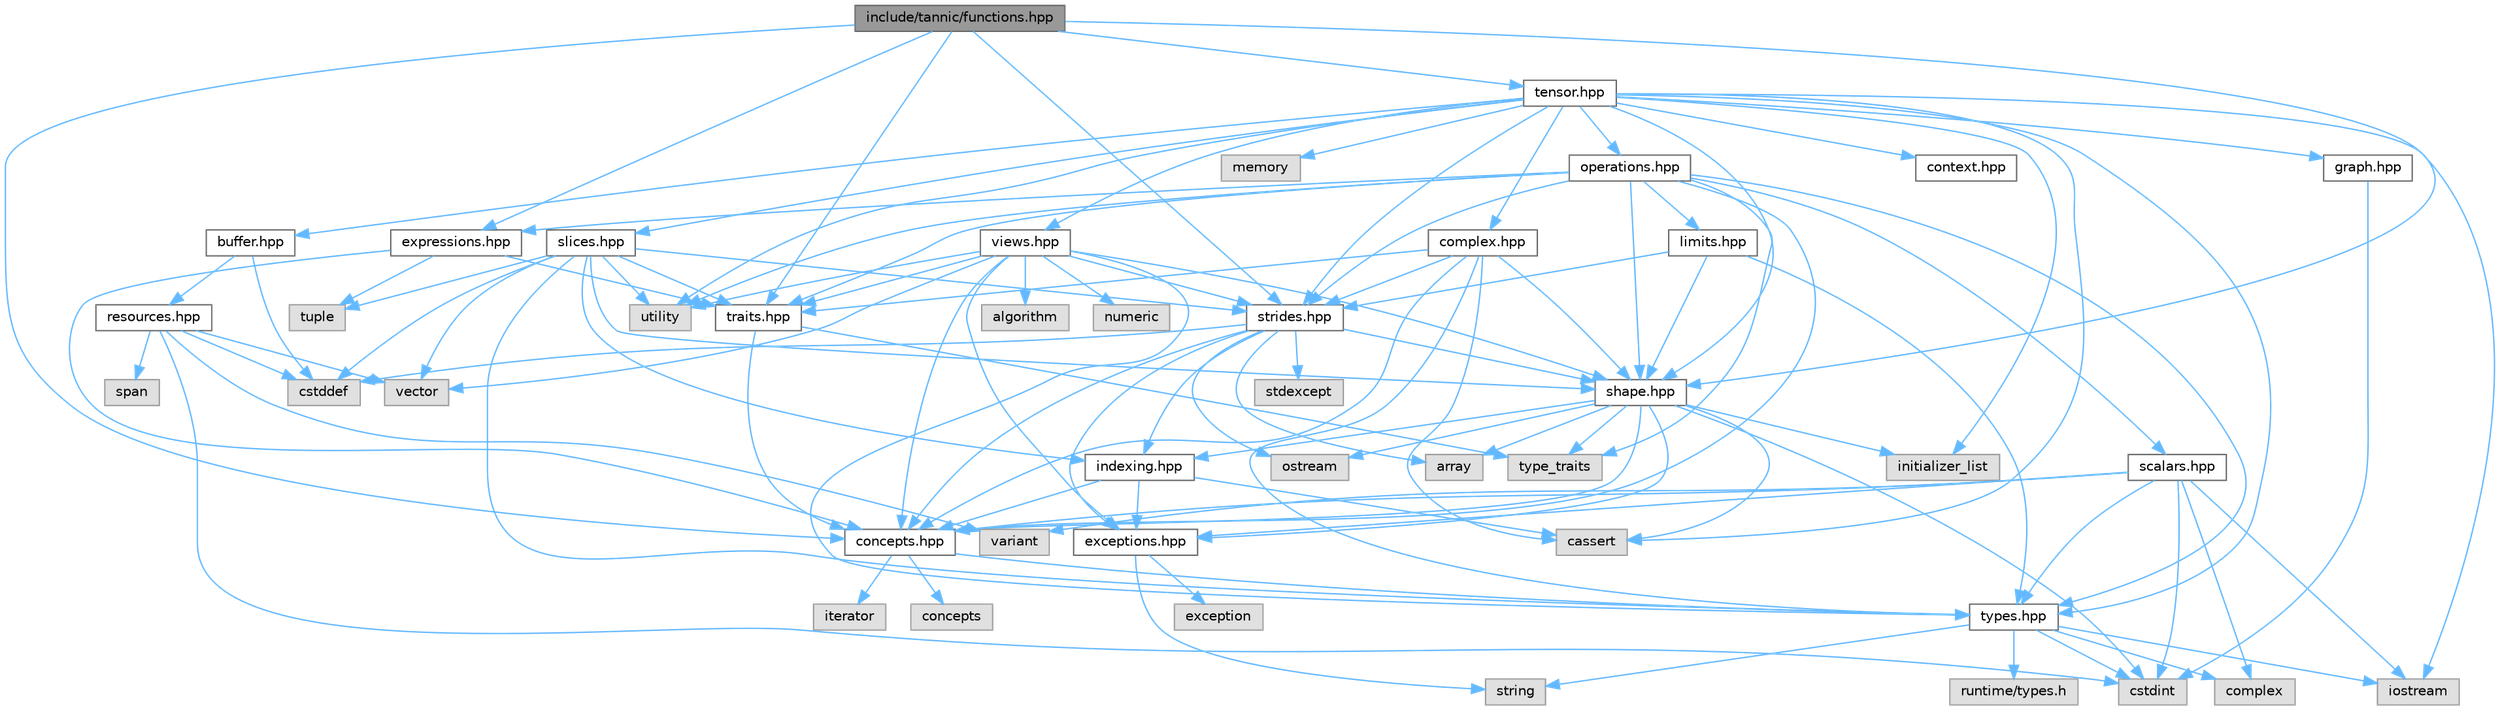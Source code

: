 digraph "include/tannic/functions.hpp"
{
 // LATEX_PDF_SIZE
  bgcolor="transparent";
  edge [fontname=Helvetica,fontsize=10,labelfontname=Helvetica,labelfontsize=10];
  node [fontname=Helvetica,fontsize=10,shape=box,height=0.2,width=0.4];
  Node1 [id="Node000001",label="include/tannic/functions.hpp",height=0.2,width=0.4,color="gray40", fillcolor="grey60", style="filled", fontcolor="black",tooltip=" "];
  Node1 -> Node2 [id="edge110_Node000001_Node000002",color="steelblue1",style="solid",tooltip=" "];
  Node2 [id="Node000002",label="concepts.hpp",height=0.2,width=0.4,color="grey40", fillcolor="white", style="filled",URL="$d7/dd8/concepts_8hpp.html",tooltip="Defines core C++20 concepts used throughout the Tannic Tensor Library."];
  Node2 -> Node3 [id="edge111_Node000002_Node000003",color="steelblue1",style="solid",tooltip=" "];
  Node3 [id="Node000003",label="concepts",height=0.2,width=0.4,color="grey60", fillcolor="#E0E0E0", style="filled",tooltip=" "];
  Node2 -> Node4 [id="edge112_Node000002_Node000004",color="steelblue1",style="solid",tooltip=" "];
  Node4 [id="Node000004",label="iterator",height=0.2,width=0.4,color="grey60", fillcolor="#E0E0E0", style="filled",tooltip=" "];
  Node2 -> Node5 [id="edge113_Node000002_Node000005",color="steelblue1",style="solid",tooltip=" "];
  Node5 [id="Node000005",label="types.hpp",height=0.2,width=0.4,color="grey40", fillcolor="white", style="filled",URL="$dd/de3/types_8hpp.html",tooltip="Core type system for the Tannic Tensor Library."];
  Node5 -> Node6 [id="edge114_Node000005_Node000006",color="steelblue1",style="solid",tooltip=" "];
  Node6 [id="Node000006",label="iostream",height=0.2,width=0.4,color="grey60", fillcolor="#E0E0E0", style="filled",tooltip=" "];
  Node5 -> Node7 [id="edge115_Node000005_Node000007",color="steelblue1",style="solid",tooltip=" "];
  Node7 [id="Node000007",label="cstdint",height=0.2,width=0.4,color="grey60", fillcolor="#E0E0E0", style="filled",tooltip=" "];
  Node5 -> Node8 [id="edge116_Node000005_Node000008",color="steelblue1",style="solid",tooltip=" "];
  Node8 [id="Node000008",label="string",height=0.2,width=0.4,color="grey60", fillcolor="#E0E0E0", style="filled",tooltip=" "];
  Node5 -> Node9 [id="edge117_Node000005_Node000009",color="steelblue1",style="solid",tooltip=" "];
  Node9 [id="Node000009",label="complex",height=0.2,width=0.4,color="grey60", fillcolor="#E0E0E0", style="filled",tooltip=" "];
  Node5 -> Node10 [id="edge118_Node000005_Node000010",color="steelblue1",style="solid",tooltip=" "];
  Node10 [id="Node000010",label="runtime/types.h",height=0.2,width=0.4,color="grey60", fillcolor="#E0E0E0", style="filled",tooltip=" "];
  Node1 -> Node11 [id="edge119_Node000001_Node000011",color="steelblue1",style="solid",tooltip=" "];
  Node11 [id="Node000011",label="expressions.hpp",height=0.2,width=0.4,color="grey40", fillcolor="white", style="filled",URL="$d5/d8b/expressions_8hpp.html",tooltip=" "];
  Node11 -> Node12 [id="edge120_Node000011_Node000012",color="steelblue1",style="solid",tooltip=" "];
  Node12 [id="Node000012",label="tuple",height=0.2,width=0.4,color="grey60", fillcolor="#E0E0E0", style="filled",tooltip=" "];
  Node11 -> Node13 [id="edge121_Node000011_Node000013",color="steelblue1",style="solid",tooltip=" "];
  Node13 [id="Node000013",label="traits.hpp",height=0.2,width=0.4,color="grey40", fillcolor="white", style="filled",URL="$df/d73/traits_8hpp.html",tooltip=" "];
  Node13 -> Node14 [id="edge122_Node000013_Node000014",color="steelblue1",style="solid",tooltip=" "];
  Node14 [id="Node000014",label="type_traits",height=0.2,width=0.4,color="grey60", fillcolor="#E0E0E0", style="filled",tooltip=" "];
  Node13 -> Node2 [id="edge123_Node000013_Node000002",color="steelblue1",style="solid",tooltip=" "];
  Node11 -> Node2 [id="edge124_Node000011_Node000002",color="steelblue1",style="solid",tooltip=" "];
  Node1 -> Node13 [id="edge125_Node000001_Node000013",color="steelblue1",style="solid",tooltip=" "];
  Node1 -> Node15 [id="edge126_Node000001_Node000015",color="steelblue1",style="solid",tooltip=" "];
  Node15 [id="Node000015",label="shape.hpp",height=0.2,width=0.4,color="grey40", fillcolor="white", style="filled",URL="$d3/d30/shape_8hpp.html",tooltip="Defines the Shape class for representing tensor dimensions."];
  Node15 -> Node14 [id="edge127_Node000015_Node000014",color="steelblue1",style="solid",tooltip=" "];
  Node15 -> Node16 [id="edge128_Node000015_Node000016",color="steelblue1",style="solid",tooltip=" "];
  Node16 [id="Node000016",label="array",height=0.2,width=0.4,color="grey60", fillcolor="#E0E0E0", style="filled",tooltip=" "];
  Node15 -> Node7 [id="edge129_Node000015_Node000007",color="steelblue1",style="solid",tooltip=" "];
  Node15 -> Node17 [id="edge130_Node000015_Node000017",color="steelblue1",style="solid",tooltip=" "];
  Node17 [id="Node000017",label="cassert",height=0.2,width=0.4,color="grey60", fillcolor="#E0E0E0", style="filled",tooltip=" "];
  Node15 -> Node18 [id="edge131_Node000015_Node000018",color="steelblue1",style="solid",tooltip=" "];
  Node18 [id="Node000018",label="initializer_list",height=0.2,width=0.4,color="grey60", fillcolor="#E0E0E0", style="filled",tooltip=" "];
  Node15 -> Node19 [id="edge132_Node000015_Node000019",color="steelblue1",style="solid",tooltip=" "];
  Node19 [id="Node000019",label="ostream",height=0.2,width=0.4,color="grey60", fillcolor="#E0E0E0", style="filled",tooltip=" "];
  Node15 -> Node2 [id="edge133_Node000015_Node000002",color="steelblue1",style="solid",tooltip=" "];
  Node15 -> Node20 [id="edge134_Node000015_Node000020",color="steelblue1",style="solid",tooltip=" "];
  Node20 [id="Node000020",label="indexing.hpp",height=0.2,width=0.4,color="grey40", fillcolor="white", style="filled",URL="$d7/d1d/indexing_8hpp.html",tooltip=" "];
  Node20 -> Node17 [id="edge135_Node000020_Node000017",color="steelblue1",style="solid",tooltip=" "];
  Node20 -> Node2 [id="edge136_Node000020_Node000002",color="steelblue1",style="solid",tooltip=" "];
  Node20 -> Node21 [id="edge137_Node000020_Node000021",color="steelblue1",style="solid",tooltip=" "];
  Node21 [id="Node000021",label="exceptions.hpp",height=0.2,width=0.4,color="grey40", fillcolor="white", style="filled",URL="$da/d49/exceptions_8hpp.html",tooltip="Defines the exceptions used in the library."];
  Node21 -> Node22 [id="edge138_Node000021_Node000022",color="steelblue1",style="solid",tooltip=" "];
  Node22 [id="Node000022",label="exception",height=0.2,width=0.4,color="grey60", fillcolor="#E0E0E0", style="filled",tooltip=" "];
  Node21 -> Node8 [id="edge139_Node000021_Node000008",color="steelblue1",style="solid",tooltip=" "];
  Node15 -> Node21 [id="edge140_Node000015_Node000021",color="steelblue1",style="solid",tooltip=" "];
  Node1 -> Node23 [id="edge141_Node000001_Node000023",color="steelblue1",style="solid",tooltip=" "];
  Node23 [id="Node000023",label="strides.hpp",height=0.2,width=0.4,color="grey40", fillcolor="white", style="filled",URL="$d7/d08/strides_8hpp.html",tooltip="Memory layout specification for tensor dimensions in the Tannic Tensor Library."];
  Node23 -> Node16 [id="edge142_Node000023_Node000016",color="steelblue1",style="solid",tooltip=" "];
  Node23 -> Node24 [id="edge143_Node000023_Node000024",color="steelblue1",style="solid",tooltip=" "];
  Node24 [id="Node000024",label="cstddef",height=0.2,width=0.4,color="grey60", fillcolor="#E0E0E0", style="filled",tooltip=" "];
  Node23 -> Node25 [id="edge144_Node000023_Node000025",color="steelblue1",style="solid",tooltip=" "];
  Node25 [id="Node000025",label="stdexcept",height=0.2,width=0.4,color="grey60", fillcolor="#E0E0E0", style="filled",tooltip=" "];
  Node23 -> Node19 [id="edge145_Node000023_Node000019",color="steelblue1",style="solid",tooltip=" "];
  Node23 -> Node2 [id="edge146_Node000023_Node000002",color="steelblue1",style="solid",tooltip=" "];
  Node23 -> Node15 [id="edge147_Node000023_Node000015",color="steelblue1",style="solid",tooltip=" "];
  Node23 -> Node20 [id="edge148_Node000023_Node000020",color="steelblue1",style="solid",tooltip=" "];
  Node23 -> Node21 [id="edge149_Node000023_Node000021",color="steelblue1",style="solid",tooltip=" "];
  Node1 -> Node26 [id="edge150_Node000001_Node000026",color="steelblue1",style="solid",tooltip=" "];
  Node26 [id="Node000026",label="tensor.hpp",height=0.2,width=0.4,color="grey40", fillcolor="white", style="filled",URL="$d3/d8b/tensor_8hpp.html",tooltip=" "];
  Node26 -> Node6 [id="edge151_Node000026_Node000006",color="steelblue1",style="solid",tooltip=" "];
  Node26 -> Node27 [id="edge152_Node000026_Node000027",color="steelblue1",style="solid",tooltip=" "];
  Node27 [id="Node000027",label="memory",height=0.2,width=0.4,color="grey60", fillcolor="#E0E0E0", style="filled",tooltip=" "];
  Node26 -> Node17 [id="edge153_Node000026_Node000017",color="steelblue1",style="solid",tooltip=" "];
  Node26 -> Node28 [id="edge154_Node000026_Node000028",color="steelblue1",style="solid",tooltip=" "];
  Node28 [id="Node000028",label="utility",height=0.2,width=0.4,color="grey60", fillcolor="#E0E0E0", style="filled",tooltip=" "];
  Node26 -> Node18 [id="edge155_Node000026_Node000018",color="steelblue1",style="solid",tooltip=" "];
  Node26 -> Node5 [id="edge156_Node000026_Node000005",color="steelblue1",style="solid",tooltip=" "];
  Node26 -> Node15 [id="edge157_Node000026_Node000015",color="steelblue1",style="solid",tooltip=" "];
  Node26 -> Node23 [id="edge158_Node000026_Node000023",color="steelblue1",style="solid",tooltip=" "];
  Node26 -> Node29 [id="edge159_Node000026_Node000029",color="steelblue1",style="solid",tooltip=" "];
  Node29 [id="Node000029",label="buffer.hpp",height=0.2,width=0.4,color="grey40", fillcolor="white", style="filled",URL="$da/d1d/buffer_8hpp.html",tooltip="Memory buffer management for tensor storage."];
  Node29 -> Node24 [id="edge160_Node000029_Node000024",color="steelblue1",style="solid",tooltip=" "];
  Node29 -> Node30 [id="edge161_Node000029_Node000030",color="steelblue1",style="solid",tooltip=" "];
  Node30 [id="Node000030",label="resources.hpp",height=0.2,width=0.4,color="grey40", fillcolor="white", style="filled",URL="$d1/dee/resources_8hpp.html",tooltip="Memory resource management for heterogeneous computing."];
  Node30 -> Node7 [id="edge162_Node000030_Node000007",color="steelblue1",style="solid",tooltip=" "];
  Node30 -> Node24 [id="edge163_Node000030_Node000024",color="steelblue1",style="solid",tooltip=" "];
  Node30 -> Node31 [id="edge164_Node000030_Node000031",color="steelblue1",style="solid",tooltip=" "];
  Node31 [id="Node000031",label="span",height=0.2,width=0.4,color="grey60", fillcolor="#E0E0E0", style="filled",tooltip=" "];
  Node30 -> Node32 [id="edge165_Node000030_Node000032",color="steelblue1",style="solid",tooltip=" "];
  Node32 [id="Node000032",label="vector",height=0.2,width=0.4,color="grey60", fillcolor="#E0E0E0", style="filled",tooltip=" "];
  Node30 -> Node33 [id="edge166_Node000030_Node000033",color="steelblue1",style="solid",tooltip=" "];
  Node33 [id="Node000033",label="variant",height=0.2,width=0.4,color="grey60", fillcolor="#E0E0E0", style="filled",tooltip=" "];
  Node26 -> Node34 [id="edge167_Node000026_Node000034",color="steelblue1",style="solid",tooltip=" "];
  Node34 [id="Node000034",label="slices.hpp",height=0.2,width=0.4,color="grey40", fillcolor="white", style="filled",URL="$d4/d71/slices_8hpp.html",tooltip="Implements tensor slicing for expression templates in the Tannic Tensor Library."];
  Node34 -> Node12 [id="edge168_Node000034_Node000012",color="steelblue1",style="solid",tooltip=" "];
  Node34 -> Node28 [id="edge169_Node000034_Node000028",color="steelblue1",style="solid",tooltip=" "];
  Node34 -> Node24 [id="edge170_Node000034_Node000024",color="steelblue1",style="solid",tooltip=" "];
  Node34 -> Node32 [id="edge171_Node000034_Node000032",color="steelblue1",style="solid",tooltip=" "];
  Node34 -> Node5 [id="edge172_Node000034_Node000005",color="steelblue1",style="solid",tooltip=" "];
  Node34 -> Node13 [id="edge173_Node000034_Node000013",color="steelblue1",style="solid",tooltip=" "];
  Node34 -> Node15 [id="edge174_Node000034_Node000015",color="steelblue1",style="solid",tooltip=" "];
  Node34 -> Node23 [id="edge175_Node000034_Node000023",color="steelblue1",style="solid",tooltip=" "];
  Node34 -> Node20 [id="edge176_Node000034_Node000020",color="steelblue1",style="solid",tooltip=" "];
  Node26 -> Node35 [id="edge177_Node000026_Node000035",color="steelblue1",style="solid",tooltip=" "];
  Node35 [id="Node000035",label="views.hpp",height=0.2,width=0.4,color="grey40", fillcolor="white", style="filled",URL="$de/d49/views_8hpp.html",tooltip=" "];
  Node35 -> Node28 [id="edge178_Node000035_Node000028",color="steelblue1",style="solid",tooltip=" "];
  Node35 -> Node36 [id="edge179_Node000035_Node000036",color="steelblue1",style="solid",tooltip=" "];
  Node36 [id="Node000036",label="algorithm",height=0.2,width=0.4,color="grey60", fillcolor="#E0E0E0", style="filled",tooltip=" "];
  Node35 -> Node37 [id="edge180_Node000035_Node000037",color="steelblue1",style="solid",tooltip=" "];
  Node37 [id="Node000037",label="numeric",height=0.2,width=0.4,color="grey60", fillcolor="#E0E0E0", style="filled",tooltip=" "];
  Node35 -> Node32 [id="edge181_Node000035_Node000032",color="steelblue1",style="solid",tooltip=" "];
  Node35 -> Node5 [id="edge182_Node000035_Node000005",color="steelblue1",style="solid",tooltip=" "];
  Node35 -> Node13 [id="edge183_Node000035_Node000013",color="steelblue1",style="solid",tooltip=" "];
  Node35 -> Node15 [id="edge184_Node000035_Node000015",color="steelblue1",style="solid",tooltip=" "];
  Node35 -> Node23 [id="edge185_Node000035_Node000023",color="steelblue1",style="solid",tooltip=" "];
  Node35 -> Node2 [id="edge186_Node000035_Node000002",color="steelblue1",style="solid",tooltip=" "];
  Node35 -> Node21 [id="edge187_Node000035_Node000021",color="steelblue1",style="solid",tooltip=" "];
  Node26 -> Node38 [id="edge188_Node000026_Node000038",color="steelblue1",style="solid",tooltip=" "];
  Node38 [id="Node000038",label="operations.hpp",height=0.2,width=0.4,color="grey40", fillcolor="white", style="filled",URL="$d6/d00/operations_8hpp.html",tooltip=" "];
  Node38 -> Node28 [id="edge189_Node000038_Node000028",color="steelblue1",style="solid",tooltip=" "];
  Node38 -> Node14 [id="edge190_Node000038_Node000014",color="steelblue1",style="solid",tooltip=" "];
  Node38 -> Node2 [id="edge191_Node000038_Node000002",color="steelblue1",style="solid",tooltip=" "];
  Node38 -> Node11 [id="edge192_Node000038_Node000011",color="steelblue1",style="solid",tooltip=" "];
  Node38 -> Node5 [id="edge193_Node000038_Node000005",color="steelblue1",style="solid",tooltip=" "];
  Node38 -> Node15 [id="edge194_Node000038_Node000015",color="steelblue1",style="solid",tooltip=" "];
  Node38 -> Node23 [id="edge195_Node000038_Node000023",color="steelblue1",style="solid",tooltip=" "];
  Node38 -> Node13 [id="edge196_Node000038_Node000013",color="steelblue1",style="solid",tooltip=" "];
  Node38 -> Node39 [id="edge197_Node000038_Node000039",color="steelblue1",style="solid",tooltip=" "];
  Node39 [id="Node000039",label="scalars.hpp",height=0.2,width=0.4,color="grey40", fillcolor="white", style="filled",URL="$d3/d3c/scalars_8hpp.html",tooltip=" "];
  Node39 -> Node6 [id="edge198_Node000039_Node000006",color="steelblue1",style="solid",tooltip=" "];
  Node39 -> Node33 [id="edge199_Node000039_Node000033",color="steelblue1",style="solid",tooltip=" "];
  Node39 -> Node9 [id="edge200_Node000039_Node000009",color="steelblue1",style="solid",tooltip=" "];
  Node39 -> Node7 [id="edge201_Node000039_Node000007",color="steelblue1",style="solid",tooltip=" "];
  Node39 -> Node5 [id="edge202_Node000039_Node000005",color="steelblue1",style="solid",tooltip=" "];
  Node39 -> Node2 [id="edge203_Node000039_Node000002",color="steelblue1",style="solid",tooltip=" "];
  Node39 -> Node21 [id="edge204_Node000039_Node000021",color="steelblue1",style="solid",tooltip=" "];
  Node38 -> Node40 [id="edge205_Node000038_Node000040",color="steelblue1",style="solid",tooltip=" "];
  Node40 [id="Node000040",label="limits.hpp",height=0.2,width=0.4,color="grey40", fillcolor="white", style="filled",URL="$d7/df0/limits_8hpp.html",tooltip=" "];
  Node40 -> Node5 [id="edge206_Node000040_Node000005",color="steelblue1",style="solid",tooltip=" "];
  Node40 -> Node15 [id="edge207_Node000040_Node000015",color="steelblue1",style="solid",tooltip=" "];
  Node40 -> Node23 [id="edge208_Node000040_Node000023",color="steelblue1",style="solid",tooltip=" "];
  Node26 -> Node41 [id="edge209_Node000026_Node000041",color="steelblue1",style="solid",tooltip=" "];
  Node41 [id="Node000041",label="complex.hpp",height=0.2,width=0.4,color="grey40", fillcolor="white", style="filled",URL="$db/dd8/complex_8hpp.html",tooltip=" "];
  Node41 -> Node2 [id="edge210_Node000041_Node000002",color="steelblue1",style="solid",tooltip=" "];
  Node41 -> Node5 [id="edge211_Node000041_Node000005",color="steelblue1",style="solid",tooltip=" "];
  Node41 -> Node15 [id="edge212_Node000041_Node000015",color="steelblue1",style="solid",tooltip=" "];
  Node41 -> Node23 [id="edge213_Node000041_Node000023",color="steelblue1",style="solid",tooltip=" "];
  Node41 -> Node13 [id="edge214_Node000041_Node000013",color="steelblue1",style="solid",tooltip=" "];
  Node41 -> Node17 [id="edge215_Node000041_Node000017",color="steelblue1",style="solid",tooltip=" "];
  Node26 -> Node42 [id="edge216_Node000026_Node000042",color="steelblue1",style="solid",tooltip=" "];
  Node42 [id="Node000042",label="graph.hpp",height=0.2,width=0.4,color="grey40", fillcolor="white", style="filled",URL="$d9/de9/graph_8hpp.html",tooltip=" "];
  Node42 -> Node7 [id="edge217_Node000042_Node000007",color="steelblue1",style="solid",tooltip=" "];
  Node26 -> Node43 [id="edge218_Node000026_Node000043",color="steelblue1",style="solid",tooltip=" "];
  Node43 [id="Node000043",label="context.hpp",height=0.2,width=0.4,color="grey40", fillcolor="white", style="filled",URL="$d2/da3/context_8hpp.html",tooltip=" "];
}
